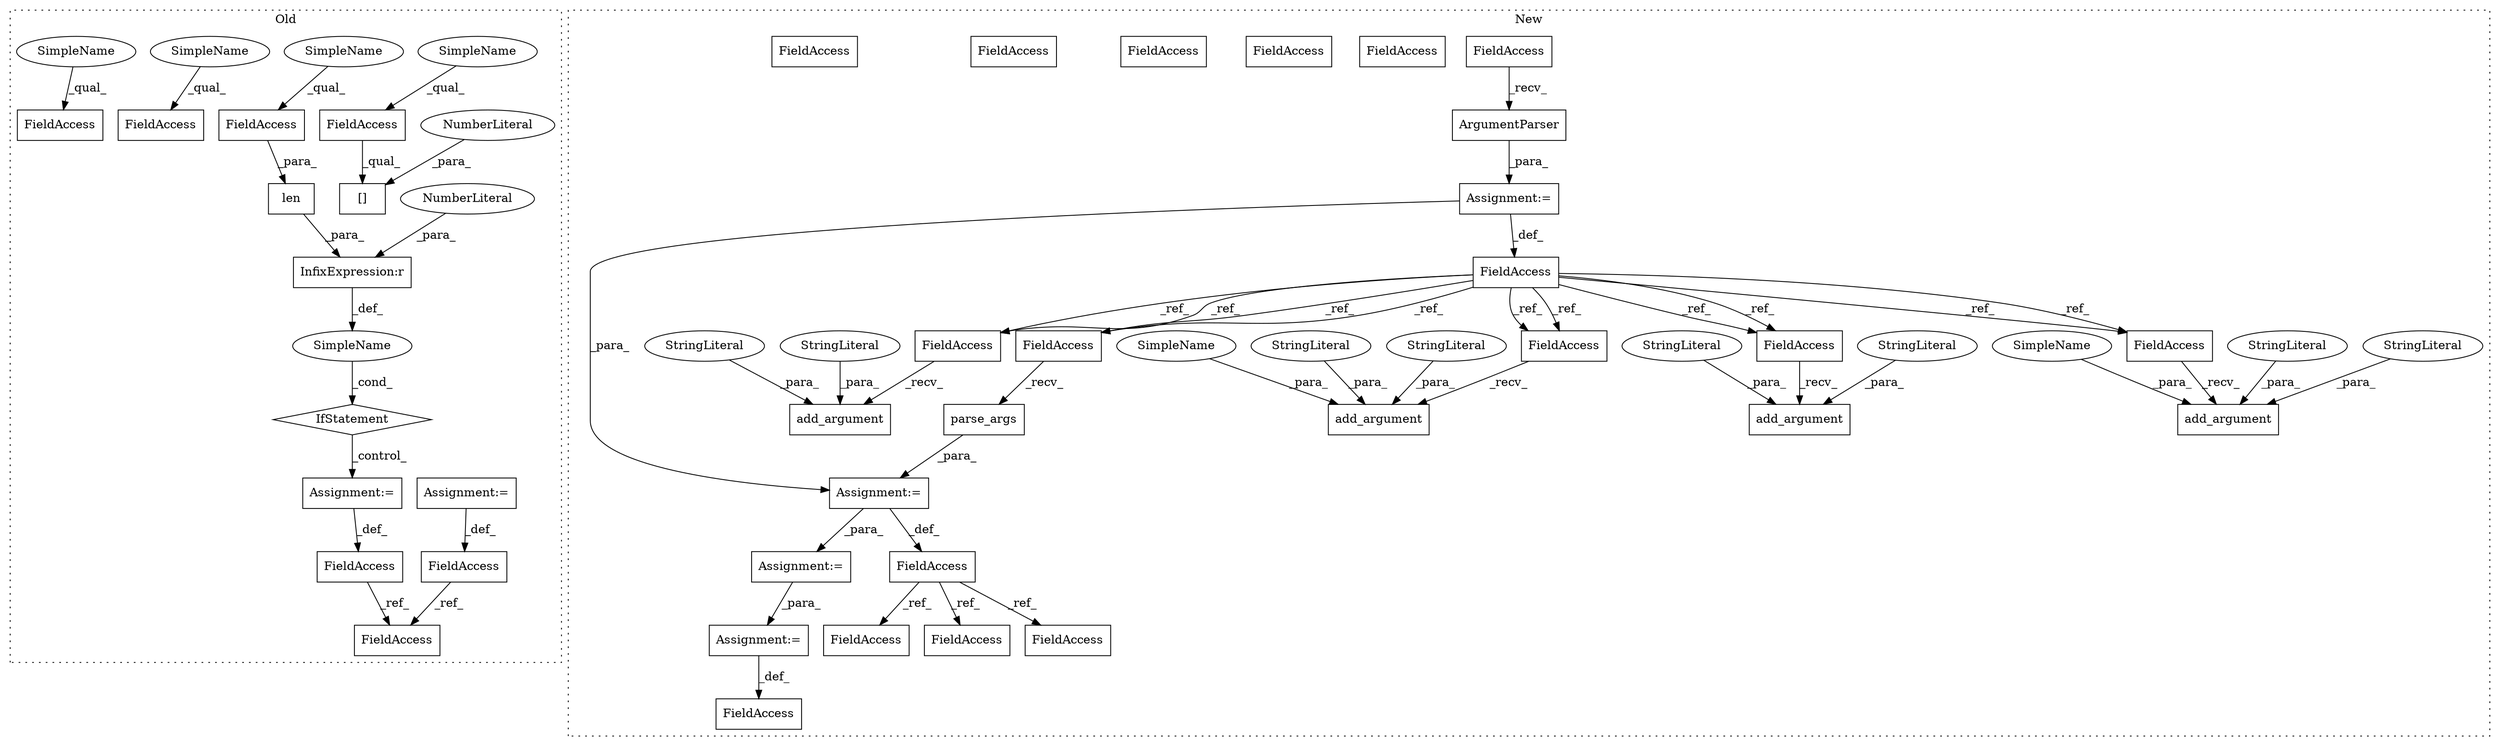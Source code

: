 digraph G {
subgraph cluster0 {
1 [label="len" a="32" s="2149,2161" l="4,1" shape="box"];
5 [label="InfixExpression:r" a="27" s="2162" l="3" shape="box"];
6 [label="NumberLiteral" a="34" s="2165" l="1" shape="ellipse"];
7 [label="IfStatement" a="25" s="2145,2166" l="4,2" shape="diamond"];
19 [label="FieldAccess" a="22" s="2153" l="8" shape="box"];
20 [label="FieldAccess" a="22" s="2073" l="8" shape="box"];
21 [label="FieldAccess" a="22" s="2186" l="8" shape="box"];
22 [label="[]" a="2" s="2186,2196" l="9,1" shape="box"];
23 [label="NumberLiteral" a="34" s="2195" l="1" shape="ellipse"];
24 [label="FieldAccess" a="22" s="2111" l="8" shape="box"];
36 [label="SimpleName" a="42" s="" l="" shape="ellipse"];
37 [label="Assignment:=" a="7" s="2181" l="1" shape="box"];
38 [label="FieldAccess" a="22" s="2178" l="3" shape="box"];
39 [label="FieldAccess" a="22" s="2372" l="3" shape="box"];
40 [label="FieldAccess" a="22" s="2131" l="3" shape="box"];
41 [label="Assignment:=" a="7" s="2134" l="1" shape="box"];
47 [label="SimpleName" a="42" s="2186" l="3" shape="ellipse"];
48 [label="SimpleName" a="42" s="2153" l="3" shape="ellipse"];
49 [label="SimpleName" a="42" s="2111" l="3" shape="ellipse"];
50 [label="SimpleName" a="42" s="2073" l="3" shape="ellipse"];
label = "Old";
style="dotted";
}
subgraph cluster1 {
2 [label="parse_args" a="32" s="2496" l="12" shape="box"];
3 [label="Assignment:=" a="7" s="2488" l="1" shape="box"];
4 [label="Assignment:=" a="7" s="2117" l="1" shape="box"];
8 [label="ArgumentParser" a="32" s="2127" l="16" shape="box"];
9 [label="add_argument" a="32" s="2386,2475" l="13,1" shape="box"];
10 [label="StringLiteral" a="45" s="2399" l="7" shape="ellipse"];
11 [label="StringLiteral" a="45" s="2414" l="61" shape="ellipse"];
12 [label="add_argument" a="32" s="2234,2298" l="13,1" shape="box"];
13 [label="StringLiteral" a="45" s="2268" l="30" shape="ellipse"];
14 [label="StringLiteral" a="45" s="2247" l="10" shape="ellipse"];
15 [label="add_argument" a="32" s="2314,2370" l="13,1" shape="box"];
16 [label="StringLiteral" a="45" s="2327" l="10" shape="ellipse"];
17 [label="StringLiteral" a="45" s="2345" l="25" shape="ellipse"];
18 [label="Assignment:=" a="7" s="2863" l="44" shape="box"];
25 [label="FieldAccess" a="22" s="2118" l="8" shape="box"];
26 [label="FieldAccess" a="22" s="2721" l="11" shape="box"];
27 [label="add_argument" a="32" s="2158,2218" l="13,1" shape="box"];
28 [label="StringLiteral" a="45" s="2171" l="10" shape="ellipse"];
29 [label="StringLiteral" a="45" s="2192" l="26" shape="ellipse"];
30 [label="FieldAccess" a="22" s="2111" l="6" shape="box"];
31 [label="FieldAccess" a="22" s="2489" l="6" shape="box"];
32 [label="FieldAccess" a="22" s="2307" l="6" shape="box"];
33 [label="FieldAccess" a="22" s="2227" l="6" shape="box"];
34 [label="FieldAccess" a="22" s="2379" l="6" shape="box"];
35 [label="FieldAccess" a="22" s="2151" l="6" shape="box"];
42 [label="Assignment:=" a="7" s="2531" l="14" shape="box"];
43 [label="FieldAccess" a="22" s="2484" l="4" shape="box"];
44 [label="FieldAccess" a="22" s="2624" l="4" shape="box"];
45 [label="FieldAccess" a="22" s="2776" l="4" shape="box"];
46 [label="FieldAccess" a="22" s="2790" l="4" shape="box"];
51 [label="FieldAccess" a="22" s="2489" l="6" shape="box"];
52 [label="FieldAccess" a="22" s="2151" l="6" shape="box"];
53 [label="FieldAccess" a="22" s="2379" l="6" shape="box"];
54 [label="FieldAccess" a="22" s="2307" l="6" shape="box"];
55 [label="FieldAccess" a="22" s="2227" l="6" shape="box"];
56 [label="SimpleName" a="42" s="2410" l="3" shape="ellipse"];
57 [label="SimpleName" a="42" s="2341" l="3" shape="ellipse"];
label = "New";
style="dotted";
}
1 -> 5 [label="_para_"];
2 -> 3 [label="_para_"];
3 -> 42 [label="_para_"];
3 -> 43 [label="_def_"];
4 -> 30 [label="_def_"];
4 -> 3 [label="_para_"];
5 -> 36 [label="_def_"];
6 -> 5 [label="_para_"];
7 -> 37 [label="_control_"];
8 -> 4 [label="_para_"];
10 -> 9 [label="_para_"];
11 -> 9 [label="_para_"];
13 -> 12 [label="_para_"];
14 -> 12 [label="_para_"];
16 -> 15 [label="_para_"];
17 -> 15 [label="_para_"];
18 -> 26 [label="_def_"];
19 -> 1 [label="_para_"];
21 -> 22 [label="_qual_"];
23 -> 22 [label="_para_"];
25 -> 8 [label="_recv_"];
28 -> 27 [label="_para_"];
29 -> 27 [label="_para_"];
30 -> 55 [label="_ref_"];
30 -> 53 [label="_ref_"];
30 -> 51 [label="_ref_"];
30 -> 54 [label="_ref_"];
30 -> 51 [label="_ref_"];
30 -> 54 [label="_ref_"];
30 -> 52 [label="_ref_"];
30 -> 55 [label="_ref_"];
30 -> 52 [label="_ref_"];
30 -> 53 [label="_ref_"];
36 -> 7 [label="_cond_"];
37 -> 38 [label="_def_"];
38 -> 39 [label="_ref_"];
40 -> 39 [label="_ref_"];
41 -> 40 [label="_def_"];
42 -> 18 [label="_para_"];
43 -> 45 [label="_ref_"];
43 -> 46 [label="_ref_"];
43 -> 44 [label="_ref_"];
47 -> 21 [label="_qual_"];
48 -> 19 [label="_qual_"];
49 -> 24 [label="_qual_"];
50 -> 20 [label="_qual_"];
51 -> 2 [label="_recv_"];
52 -> 27 [label="_recv_"];
53 -> 9 [label="_recv_"];
54 -> 15 [label="_recv_"];
55 -> 12 [label="_recv_"];
56 -> 9 [label="_para_"];
57 -> 15 [label="_para_"];
}